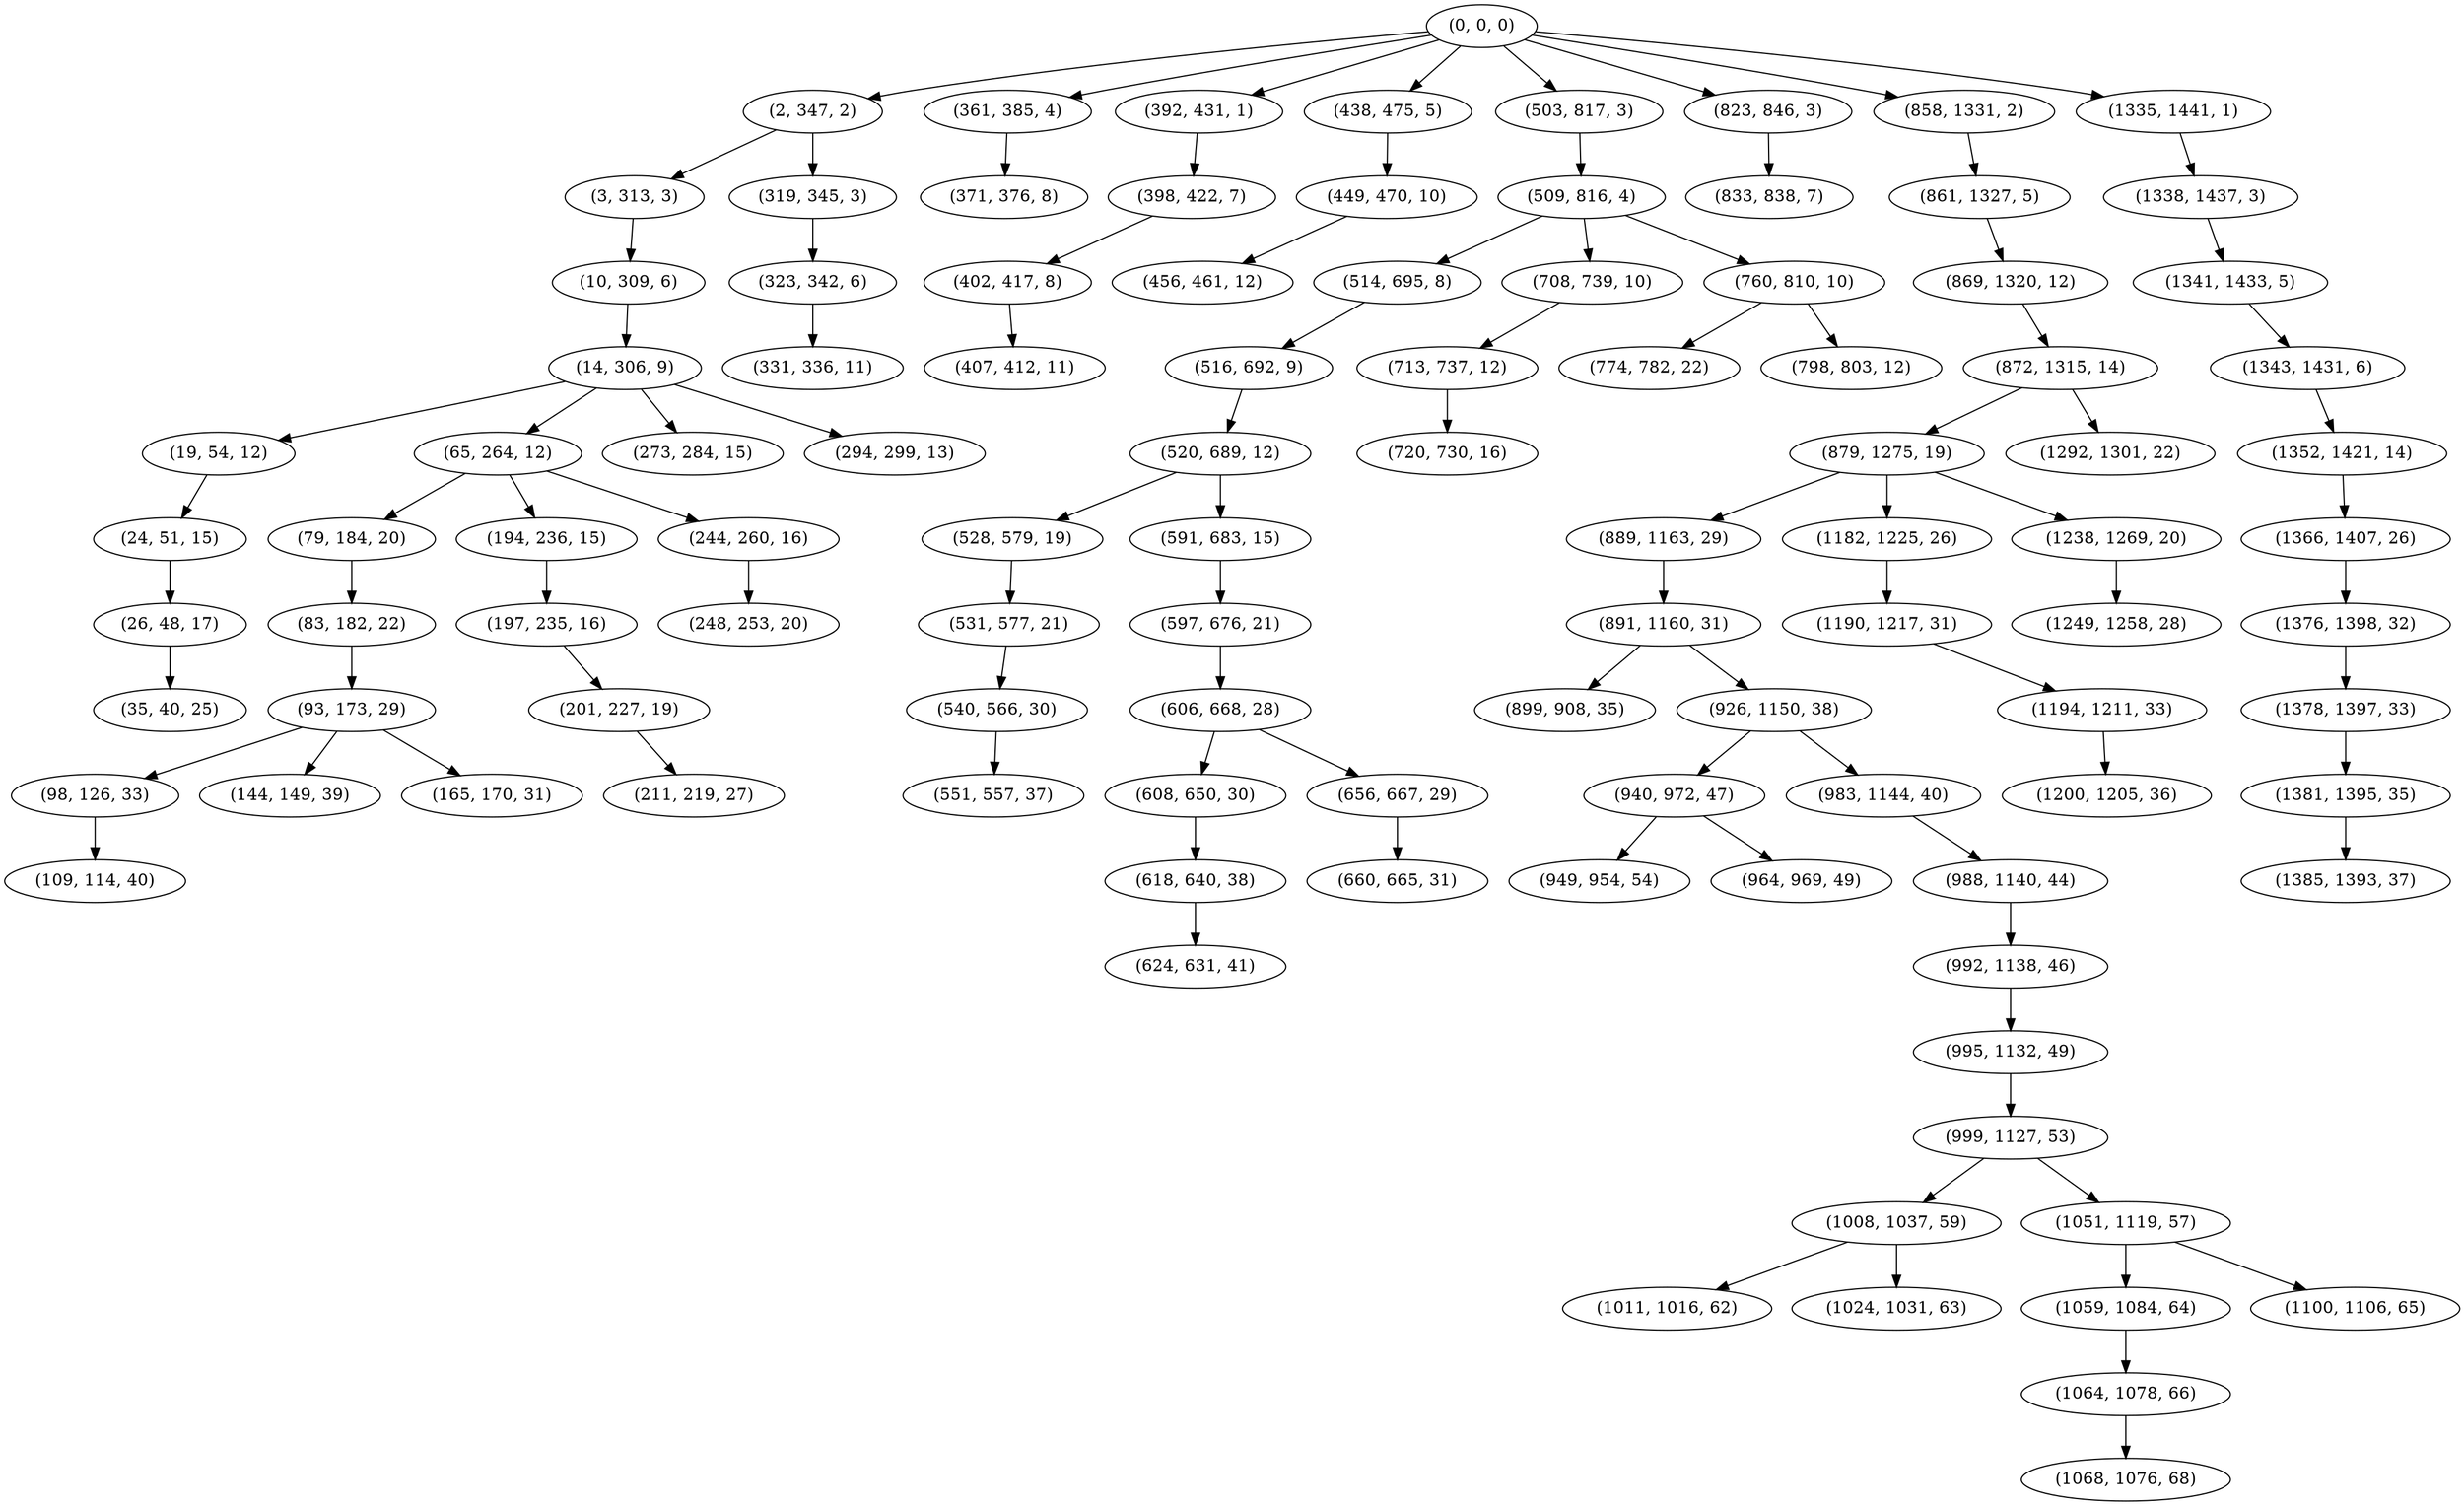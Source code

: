 digraph tree {
    "(0, 0, 0)";
    "(2, 347, 2)";
    "(3, 313, 3)";
    "(10, 309, 6)";
    "(14, 306, 9)";
    "(19, 54, 12)";
    "(24, 51, 15)";
    "(26, 48, 17)";
    "(35, 40, 25)";
    "(65, 264, 12)";
    "(79, 184, 20)";
    "(83, 182, 22)";
    "(93, 173, 29)";
    "(98, 126, 33)";
    "(109, 114, 40)";
    "(144, 149, 39)";
    "(165, 170, 31)";
    "(194, 236, 15)";
    "(197, 235, 16)";
    "(201, 227, 19)";
    "(211, 219, 27)";
    "(244, 260, 16)";
    "(248, 253, 20)";
    "(273, 284, 15)";
    "(294, 299, 13)";
    "(319, 345, 3)";
    "(323, 342, 6)";
    "(331, 336, 11)";
    "(361, 385, 4)";
    "(371, 376, 8)";
    "(392, 431, 1)";
    "(398, 422, 7)";
    "(402, 417, 8)";
    "(407, 412, 11)";
    "(438, 475, 5)";
    "(449, 470, 10)";
    "(456, 461, 12)";
    "(503, 817, 3)";
    "(509, 816, 4)";
    "(514, 695, 8)";
    "(516, 692, 9)";
    "(520, 689, 12)";
    "(528, 579, 19)";
    "(531, 577, 21)";
    "(540, 566, 30)";
    "(551, 557, 37)";
    "(591, 683, 15)";
    "(597, 676, 21)";
    "(606, 668, 28)";
    "(608, 650, 30)";
    "(618, 640, 38)";
    "(624, 631, 41)";
    "(656, 667, 29)";
    "(660, 665, 31)";
    "(708, 739, 10)";
    "(713, 737, 12)";
    "(720, 730, 16)";
    "(760, 810, 10)";
    "(774, 782, 22)";
    "(798, 803, 12)";
    "(823, 846, 3)";
    "(833, 838, 7)";
    "(858, 1331, 2)";
    "(861, 1327, 5)";
    "(869, 1320, 12)";
    "(872, 1315, 14)";
    "(879, 1275, 19)";
    "(889, 1163, 29)";
    "(891, 1160, 31)";
    "(899, 908, 35)";
    "(926, 1150, 38)";
    "(940, 972, 47)";
    "(949, 954, 54)";
    "(964, 969, 49)";
    "(983, 1144, 40)";
    "(988, 1140, 44)";
    "(992, 1138, 46)";
    "(995, 1132, 49)";
    "(999, 1127, 53)";
    "(1008, 1037, 59)";
    "(1011, 1016, 62)";
    "(1024, 1031, 63)";
    "(1051, 1119, 57)";
    "(1059, 1084, 64)";
    "(1064, 1078, 66)";
    "(1068, 1076, 68)";
    "(1100, 1106, 65)";
    "(1182, 1225, 26)";
    "(1190, 1217, 31)";
    "(1194, 1211, 33)";
    "(1200, 1205, 36)";
    "(1238, 1269, 20)";
    "(1249, 1258, 28)";
    "(1292, 1301, 22)";
    "(1335, 1441, 1)";
    "(1338, 1437, 3)";
    "(1341, 1433, 5)";
    "(1343, 1431, 6)";
    "(1352, 1421, 14)";
    "(1366, 1407, 26)";
    "(1376, 1398, 32)";
    "(1378, 1397, 33)";
    "(1381, 1395, 35)";
    "(1385, 1393, 37)";
    "(0, 0, 0)" -> "(2, 347, 2)";
    "(0, 0, 0)" -> "(361, 385, 4)";
    "(0, 0, 0)" -> "(392, 431, 1)";
    "(0, 0, 0)" -> "(438, 475, 5)";
    "(0, 0, 0)" -> "(503, 817, 3)";
    "(0, 0, 0)" -> "(823, 846, 3)";
    "(0, 0, 0)" -> "(858, 1331, 2)";
    "(0, 0, 0)" -> "(1335, 1441, 1)";
    "(2, 347, 2)" -> "(3, 313, 3)";
    "(2, 347, 2)" -> "(319, 345, 3)";
    "(3, 313, 3)" -> "(10, 309, 6)";
    "(10, 309, 6)" -> "(14, 306, 9)";
    "(14, 306, 9)" -> "(19, 54, 12)";
    "(14, 306, 9)" -> "(65, 264, 12)";
    "(14, 306, 9)" -> "(273, 284, 15)";
    "(14, 306, 9)" -> "(294, 299, 13)";
    "(19, 54, 12)" -> "(24, 51, 15)";
    "(24, 51, 15)" -> "(26, 48, 17)";
    "(26, 48, 17)" -> "(35, 40, 25)";
    "(65, 264, 12)" -> "(79, 184, 20)";
    "(65, 264, 12)" -> "(194, 236, 15)";
    "(65, 264, 12)" -> "(244, 260, 16)";
    "(79, 184, 20)" -> "(83, 182, 22)";
    "(83, 182, 22)" -> "(93, 173, 29)";
    "(93, 173, 29)" -> "(98, 126, 33)";
    "(93, 173, 29)" -> "(144, 149, 39)";
    "(93, 173, 29)" -> "(165, 170, 31)";
    "(98, 126, 33)" -> "(109, 114, 40)";
    "(194, 236, 15)" -> "(197, 235, 16)";
    "(197, 235, 16)" -> "(201, 227, 19)";
    "(201, 227, 19)" -> "(211, 219, 27)";
    "(244, 260, 16)" -> "(248, 253, 20)";
    "(319, 345, 3)" -> "(323, 342, 6)";
    "(323, 342, 6)" -> "(331, 336, 11)";
    "(361, 385, 4)" -> "(371, 376, 8)";
    "(392, 431, 1)" -> "(398, 422, 7)";
    "(398, 422, 7)" -> "(402, 417, 8)";
    "(402, 417, 8)" -> "(407, 412, 11)";
    "(438, 475, 5)" -> "(449, 470, 10)";
    "(449, 470, 10)" -> "(456, 461, 12)";
    "(503, 817, 3)" -> "(509, 816, 4)";
    "(509, 816, 4)" -> "(514, 695, 8)";
    "(509, 816, 4)" -> "(708, 739, 10)";
    "(509, 816, 4)" -> "(760, 810, 10)";
    "(514, 695, 8)" -> "(516, 692, 9)";
    "(516, 692, 9)" -> "(520, 689, 12)";
    "(520, 689, 12)" -> "(528, 579, 19)";
    "(520, 689, 12)" -> "(591, 683, 15)";
    "(528, 579, 19)" -> "(531, 577, 21)";
    "(531, 577, 21)" -> "(540, 566, 30)";
    "(540, 566, 30)" -> "(551, 557, 37)";
    "(591, 683, 15)" -> "(597, 676, 21)";
    "(597, 676, 21)" -> "(606, 668, 28)";
    "(606, 668, 28)" -> "(608, 650, 30)";
    "(606, 668, 28)" -> "(656, 667, 29)";
    "(608, 650, 30)" -> "(618, 640, 38)";
    "(618, 640, 38)" -> "(624, 631, 41)";
    "(656, 667, 29)" -> "(660, 665, 31)";
    "(708, 739, 10)" -> "(713, 737, 12)";
    "(713, 737, 12)" -> "(720, 730, 16)";
    "(760, 810, 10)" -> "(774, 782, 22)";
    "(760, 810, 10)" -> "(798, 803, 12)";
    "(823, 846, 3)" -> "(833, 838, 7)";
    "(858, 1331, 2)" -> "(861, 1327, 5)";
    "(861, 1327, 5)" -> "(869, 1320, 12)";
    "(869, 1320, 12)" -> "(872, 1315, 14)";
    "(872, 1315, 14)" -> "(879, 1275, 19)";
    "(872, 1315, 14)" -> "(1292, 1301, 22)";
    "(879, 1275, 19)" -> "(889, 1163, 29)";
    "(879, 1275, 19)" -> "(1182, 1225, 26)";
    "(879, 1275, 19)" -> "(1238, 1269, 20)";
    "(889, 1163, 29)" -> "(891, 1160, 31)";
    "(891, 1160, 31)" -> "(899, 908, 35)";
    "(891, 1160, 31)" -> "(926, 1150, 38)";
    "(926, 1150, 38)" -> "(940, 972, 47)";
    "(926, 1150, 38)" -> "(983, 1144, 40)";
    "(940, 972, 47)" -> "(949, 954, 54)";
    "(940, 972, 47)" -> "(964, 969, 49)";
    "(983, 1144, 40)" -> "(988, 1140, 44)";
    "(988, 1140, 44)" -> "(992, 1138, 46)";
    "(992, 1138, 46)" -> "(995, 1132, 49)";
    "(995, 1132, 49)" -> "(999, 1127, 53)";
    "(999, 1127, 53)" -> "(1008, 1037, 59)";
    "(999, 1127, 53)" -> "(1051, 1119, 57)";
    "(1008, 1037, 59)" -> "(1011, 1016, 62)";
    "(1008, 1037, 59)" -> "(1024, 1031, 63)";
    "(1051, 1119, 57)" -> "(1059, 1084, 64)";
    "(1051, 1119, 57)" -> "(1100, 1106, 65)";
    "(1059, 1084, 64)" -> "(1064, 1078, 66)";
    "(1064, 1078, 66)" -> "(1068, 1076, 68)";
    "(1182, 1225, 26)" -> "(1190, 1217, 31)";
    "(1190, 1217, 31)" -> "(1194, 1211, 33)";
    "(1194, 1211, 33)" -> "(1200, 1205, 36)";
    "(1238, 1269, 20)" -> "(1249, 1258, 28)";
    "(1335, 1441, 1)" -> "(1338, 1437, 3)";
    "(1338, 1437, 3)" -> "(1341, 1433, 5)";
    "(1341, 1433, 5)" -> "(1343, 1431, 6)";
    "(1343, 1431, 6)" -> "(1352, 1421, 14)";
    "(1352, 1421, 14)" -> "(1366, 1407, 26)";
    "(1366, 1407, 26)" -> "(1376, 1398, 32)";
    "(1376, 1398, 32)" -> "(1378, 1397, 33)";
    "(1378, 1397, 33)" -> "(1381, 1395, 35)";
    "(1381, 1395, 35)" -> "(1385, 1393, 37)";
}
